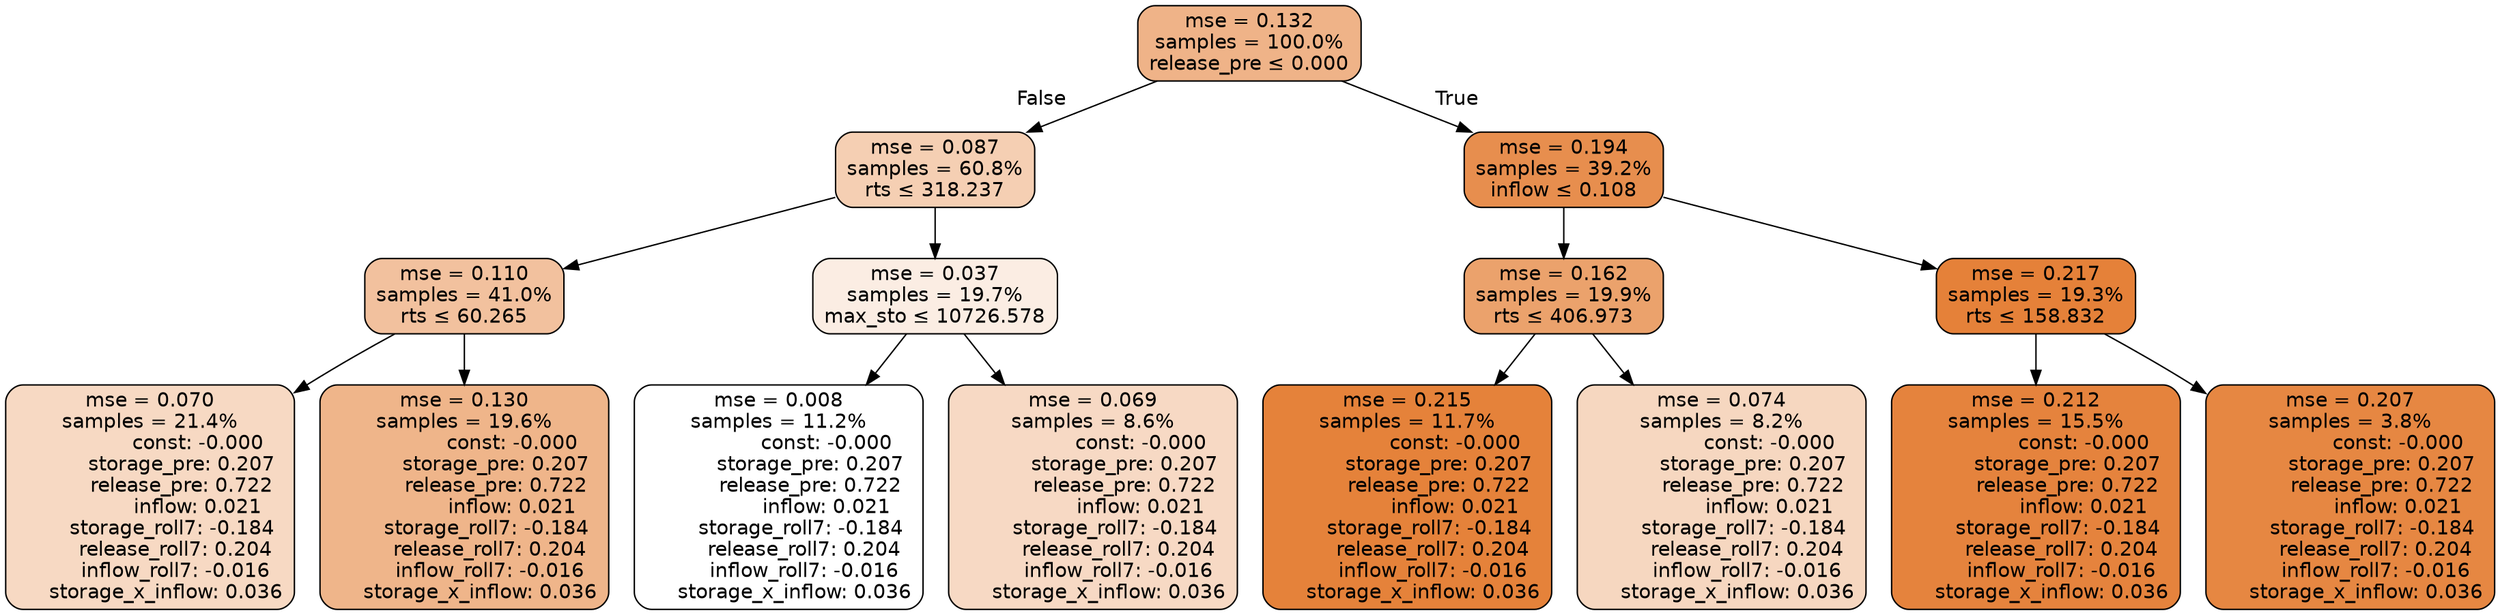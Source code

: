 digraph tree {
node [shape=rectangle, style="filled, rounded", color="black", fontname=helvetica] ;
edge [fontname=helvetica] ;
	"0" [label="mse = 0.132
samples = 100.0%
release_pre &le; 0.000", fillcolor="#efb388"]
	"1" [label="mse = 0.087
samples = 60.8%
rts &le; 318.237", fillcolor="#f5cfb3"]
	"2" [label="mse = 0.110
samples = 41.0%
rts &le; 60.265", fillcolor="#f2c19e"]
	"3" [label="mse = 0.070
samples = 21.4%
               const: -0.000
          storage_pre: 0.207
          release_pre: 0.722
               inflow: 0.021
       storage_roll7: -0.184
        release_roll7: 0.204
        inflow_roll7: -0.016
     storage_x_inflow: 0.036", fillcolor="#f7d9c3"]
	"4" [label="mse = 0.130
samples = 19.6%
               const: -0.000
          storage_pre: 0.207
          release_pre: 0.722
               inflow: 0.021
       storage_roll7: -0.184
        release_roll7: 0.204
        inflow_roll7: -0.016
     storage_x_inflow: 0.036", fillcolor="#efb58a"]
	"5" [label="mse = 0.037
samples = 19.7%
max_sto &le; 10726.578", fillcolor="#fbede3"]
	"6" [label="mse = 0.008
samples = 11.2%
               const: -0.000
          storage_pre: 0.207
          release_pre: 0.722
               inflow: 0.021
       storage_roll7: -0.184
        release_roll7: 0.204
        inflow_roll7: -0.016
     storage_x_inflow: 0.036", fillcolor="#ffffff"]
	"7" [label="mse = 0.069
samples = 8.6%
               const: -0.000
          storage_pre: 0.207
          release_pre: 0.722
               inflow: 0.021
       storage_roll7: -0.184
        release_roll7: 0.204
        inflow_roll7: -0.016
     storage_x_inflow: 0.036", fillcolor="#f7d9c4"]
	"8" [label="mse = 0.194
samples = 39.2%
inflow &le; 0.108", fillcolor="#e78e4e"]
	"9" [label="mse = 0.162
samples = 19.9%
rts &le; 406.973", fillcolor="#eba26c"]
	"10" [label="mse = 0.215
samples = 11.7%
               const: -0.000
          storage_pre: 0.207
          release_pre: 0.722
               inflow: 0.021
       storage_roll7: -0.184
        release_roll7: 0.204
        inflow_roll7: -0.016
     storage_x_inflow: 0.036", fillcolor="#e5823a"]
	"11" [label="mse = 0.074
samples = 8.2%
               const: -0.000
          storage_pre: 0.207
          release_pre: 0.722
               inflow: 0.021
       storage_roll7: -0.184
        release_roll7: 0.204
        inflow_roll7: -0.016
     storage_x_inflow: 0.036", fillcolor="#f6d7c0"]
	"12" [label="mse = 0.217
samples = 19.3%
rts &le; 158.832", fillcolor="#e58139"]
	"13" [label="mse = 0.212
samples = 15.5%
               const: -0.000
          storage_pre: 0.207
          release_pre: 0.722
               inflow: 0.021
       storage_roll7: -0.184
        release_roll7: 0.204
        inflow_roll7: -0.016
     storage_x_inflow: 0.036", fillcolor="#e5833d"]
	"14" [label="mse = 0.207
samples = 3.8%
               const: -0.000
          storage_pre: 0.207
          release_pre: 0.722
               inflow: 0.021
       storage_roll7: -0.184
        release_roll7: 0.204
        inflow_roll7: -0.016
     storage_x_inflow: 0.036", fillcolor="#e68742"]

	"0" -> "1" [labeldistance=2.5, labelangle=45, headlabel="False"]
	"1" -> "2"
	"2" -> "3"
	"2" -> "4"
	"1" -> "5"
	"5" -> "6"
	"5" -> "7"
	"0" -> "8" [labeldistance=2.5, labelangle=-45, headlabel="True"]
	"8" -> "9"
	"9" -> "10"
	"9" -> "11"
	"8" -> "12"
	"12" -> "13"
	"12" -> "14"
}